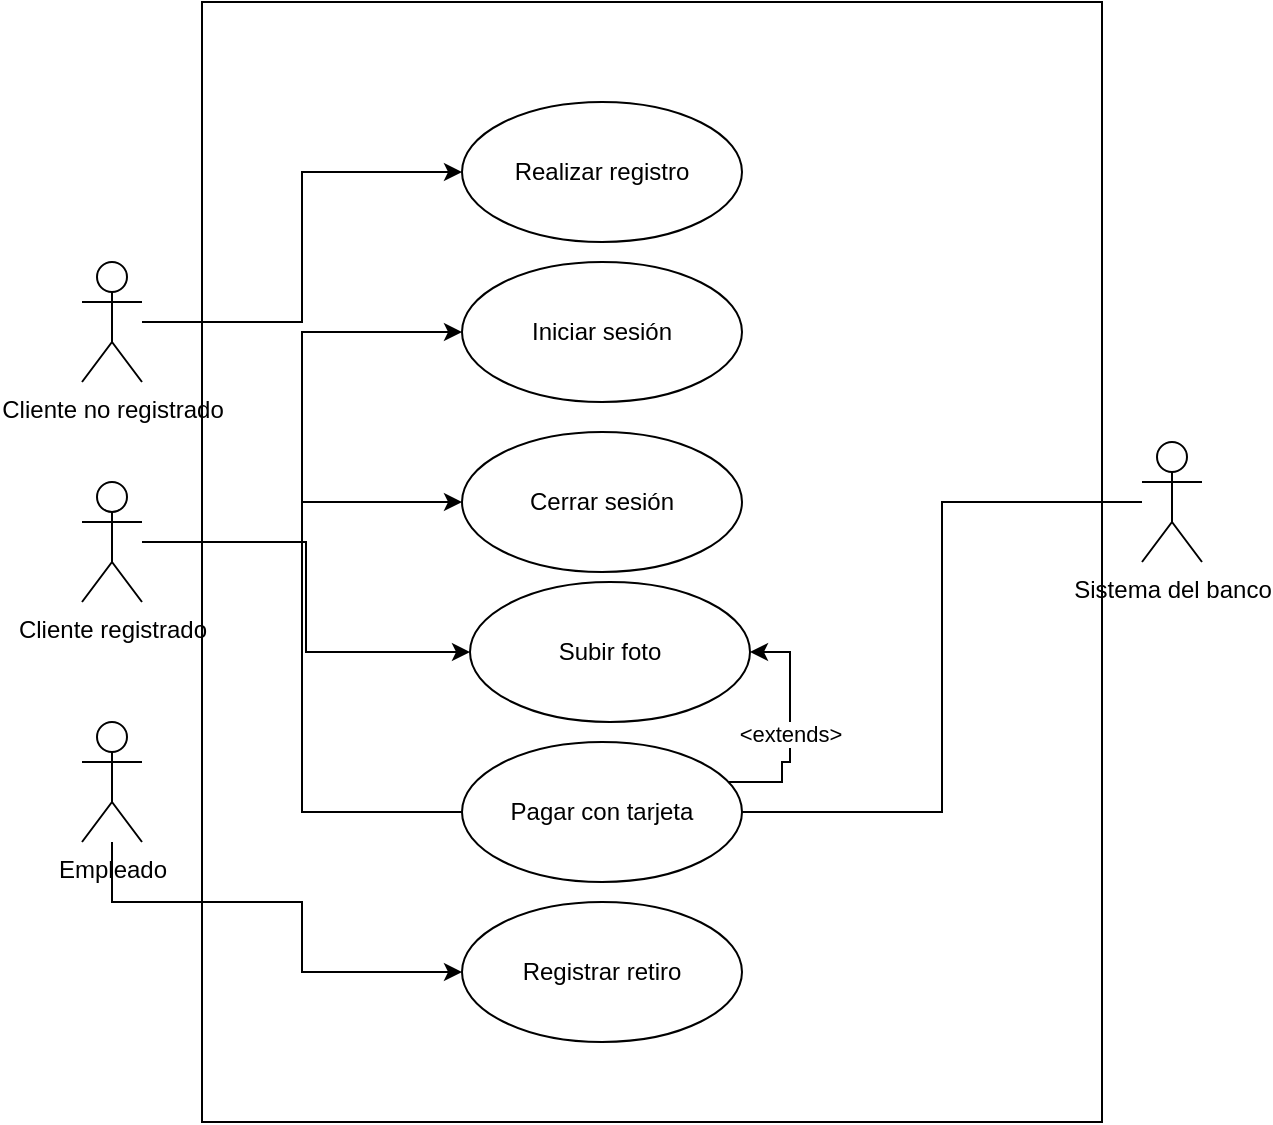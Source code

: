 <mxfile version="20.5.3" type="github">
  <diagram id="Y2OEFXT2mftuIbTFr3vj" name="Página-1">
    <mxGraphModel dx="868" dy="1657" grid="1" gridSize="10" guides="1" tooltips="1" connect="1" arrows="1" fold="1" page="1" pageScale="1" pageWidth="827" pageHeight="1169" math="0" shadow="0">
      <root>
        <mxCell id="0" />
        <mxCell id="1" parent="0" />
        <mxCell id="d-T3izA6gYKMVIQF0zMu-17" style="edgeStyle=orthogonalEdgeStyle;rounded=0;orthogonalLoop=1;jettySize=auto;html=1;entryX=1;entryY=0.5;entryDx=0;entryDy=0;endArrow=none;endFill=0;" edge="1" parent="1" source="d-T3izA6gYKMVIQF0zMu-1" target="d-T3izA6gYKMVIQF0zMu-6">
          <mxGeometry relative="1" as="geometry" />
        </mxCell>
        <mxCell id="d-T3izA6gYKMVIQF0zMu-1" value="Sistema del banco" style="shape=umlActor;verticalLabelPosition=bottom;verticalAlign=top;html=1;outlineConnect=0;" vertex="1" parent="1">
          <mxGeometry x="680" y="180" width="30" height="60" as="geometry" />
        </mxCell>
        <mxCell id="d-T3izA6gYKMVIQF0zMu-11" value="" style="rounded=0;whiteSpace=wrap;html=1;fillColor=none;" vertex="1" parent="1">
          <mxGeometry x="210" y="-40" width="450" height="560" as="geometry" />
        </mxCell>
        <mxCell id="d-T3izA6gYKMVIQF0zMu-20" style="edgeStyle=orthogonalEdgeStyle;rounded=0;orthogonalLoop=1;jettySize=auto;html=1;entryX=0;entryY=0.5;entryDx=0;entryDy=0;endArrow=classic;endFill=1;" edge="1" parent="1" source="d-T3izA6gYKMVIQF0zMu-2" target="d-T3izA6gYKMVIQF0zMu-7">
          <mxGeometry relative="1" as="geometry">
            <Array as="points">
              <mxPoint x="165" y="410" />
              <mxPoint x="260" y="410" />
              <mxPoint x="260" y="445" />
            </Array>
          </mxGeometry>
        </mxCell>
        <mxCell id="d-T3izA6gYKMVIQF0zMu-2" value="Empleado" style="shape=umlActor;verticalLabelPosition=bottom;verticalAlign=top;html=1;outlineConnect=0;" vertex="1" parent="1">
          <mxGeometry x="150" y="320" width="30" height="60" as="geometry" />
        </mxCell>
        <mxCell id="d-T3izA6gYKMVIQF0zMu-12" style="edgeStyle=orthogonalEdgeStyle;rounded=0;orthogonalLoop=1;jettySize=auto;html=1;entryX=0;entryY=0.5;entryDx=0;entryDy=0;" edge="1" parent="1" source="d-T3izA6gYKMVIQF0zMu-3" target="d-T3izA6gYKMVIQF0zMu-10">
          <mxGeometry relative="1" as="geometry" />
        </mxCell>
        <mxCell id="d-T3izA6gYKMVIQF0zMu-3" value="Cliente no registrado" style="shape=umlActor;verticalLabelPosition=bottom;verticalAlign=top;html=1;outlineConnect=0;" vertex="1" parent="1">
          <mxGeometry x="150" y="90" width="30" height="60" as="geometry" />
        </mxCell>
        <mxCell id="d-T3izA6gYKMVIQF0zMu-13" style="edgeStyle=orthogonalEdgeStyle;rounded=0;orthogonalLoop=1;jettySize=auto;html=1;entryX=0;entryY=0.5;entryDx=0;entryDy=0;" edge="1" parent="1" source="d-T3izA6gYKMVIQF0zMu-4" target="d-T3izA6gYKMVIQF0zMu-9">
          <mxGeometry relative="1" as="geometry" />
        </mxCell>
        <mxCell id="d-T3izA6gYKMVIQF0zMu-14" style="edgeStyle=orthogonalEdgeStyle;rounded=0;orthogonalLoop=1;jettySize=auto;html=1;" edge="1" parent="1" source="d-T3izA6gYKMVIQF0zMu-4" target="d-T3izA6gYKMVIQF0zMu-8">
          <mxGeometry relative="1" as="geometry" />
        </mxCell>
        <mxCell id="d-T3izA6gYKMVIQF0zMu-15" style="edgeStyle=orthogonalEdgeStyle;rounded=0;orthogonalLoop=1;jettySize=auto;html=1;entryX=0;entryY=0.5;entryDx=0;entryDy=0;" edge="1" parent="1" source="d-T3izA6gYKMVIQF0zMu-4" target="d-T3izA6gYKMVIQF0zMu-5">
          <mxGeometry relative="1" as="geometry" />
        </mxCell>
        <mxCell id="d-T3izA6gYKMVIQF0zMu-16" style="edgeStyle=orthogonalEdgeStyle;rounded=0;orthogonalLoop=1;jettySize=auto;html=1;entryX=0;entryY=0.5;entryDx=0;entryDy=0;endArrow=none;endFill=0;" edge="1" parent="1" source="d-T3izA6gYKMVIQF0zMu-4" target="d-T3izA6gYKMVIQF0zMu-6">
          <mxGeometry relative="1" as="geometry" />
        </mxCell>
        <mxCell id="d-T3izA6gYKMVIQF0zMu-4" value="Cliente registrado" style="shape=umlActor;verticalLabelPosition=bottom;verticalAlign=top;html=1;outlineConnect=0;" vertex="1" parent="1">
          <mxGeometry x="150" y="200" width="30" height="60" as="geometry" />
        </mxCell>
        <mxCell id="d-T3izA6gYKMVIQF0zMu-5" value="Subir foto" style="ellipse;whiteSpace=wrap;html=1;" vertex="1" parent="1">
          <mxGeometry x="344" y="250" width="140" height="70" as="geometry" />
        </mxCell>
        <mxCell id="d-T3izA6gYKMVIQF0zMu-18" style="edgeStyle=orthogonalEdgeStyle;rounded=0;orthogonalLoop=1;jettySize=auto;html=1;entryX=1;entryY=0.5;entryDx=0;entryDy=0;endArrow=classic;endFill=1;" edge="1" parent="1" source="d-T3izA6gYKMVIQF0zMu-6" target="d-T3izA6gYKMVIQF0zMu-5">
          <mxGeometry relative="1" as="geometry">
            <Array as="points">
              <mxPoint x="500" y="350" />
              <mxPoint x="500" y="340" />
              <mxPoint x="504" y="340" />
              <mxPoint x="504" y="285" />
            </Array>
          </mxGeometry>
        </mxCell>
        <mxCell id="d-T3izA6gYKMVIQF0zMu-19" value="&amp;lt;extends&amp;gt;" style="edgeLabel;html=1;align=center;verticalAlign=middle;resizable=0;points=[];" vertex="1" connectable="0" parent="d-T3izA6gYKMVIQF0zMu-18">
          <mxGeometry x="-0.037" relative="1" as="geometry">
            <mxPoint as="offset" />
          </mxGeometry>
        </mxCell>
        <mxCell id="d-T3izA6gYKMVIQF0zMu-6" value="Pagar con tarjeta" style="ellipse;whiteSpace=wrap;html=1;" vertex="1" parent="1">
          <mxGeometry x="340" y="330" width="140" height="70" as="geometry" />
        </mxCell>
        <mxCell id="d-T3izA6gYKMVIQF0zMu-7" value="Registrar retiro" style="ellipse;whiteSpace=wrap;html=1;" vertex="1" parent="1">
          <mxGeometry x="340" y="410" width="140" height="70" as="geometry" />
        </mxCell>
        <mxCell id="d-T3izA6gYKMVIQF0zMu-8" value="Cerrar sesión" style="ellipse;whiteSpace=wrap;html=1;" vertex="1" parent="1">
          <mxGeometry x="340" y="175" width="140" height="70" as="geometry" />
        </mxCell>
        <mxCell id="d-T3izA6gYKMVIQF0zMu-9" value="Iniciar sesión" style="ellipse;whiteSpace=wrap;html=1;" vertex="1" parent="1">
          <mxGeometry x="340" y="90" width="140" height="70" as="geometry" />
        </mxCell>
        <mxCell id="d-T3izA6gYKMVIQF0zMu-10" value="Realizar registro" style="ellipse;whiteSpace=wrap;html=1;" vertex="1" parent="1">
          <mxGeometry x="340" y="10" width="140" height="70" as="geometry" />
        </mxCell>
      </root>
    </mxGraphModel>
  </diagram>
</mxfile>
